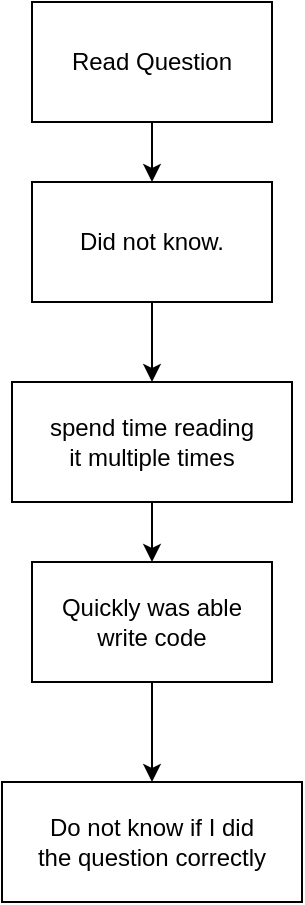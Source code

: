 <mxfile version="28.1.2">
  <diagram name="Page-1" id="EJUd-INsThSqOHwTjZL0">
    <mxGraphModel dx="1026" dy="786" grid="1" gridSize="10" guides="1" tooltips="1" connect="1" arrows="1" fold="1" page="1" pageScale="1" pageWidth="850" pageHeight="1100" math="0" shadow="0">
      <root>
        <mxCell id="0" />
        <mxCell id="1" parent="0" />
        <mxCell id="i2G94lSHwPyEugUYW2sP-5" style="edgeStyle=orthogonalEdgeStyle;rounded=0;orthogonalLoop=1;jettySize=auto;html=1;exitX=0.5;exitY=1;exitDx=0;exitDy=0;entryX=0.5;entryY=0;entryDx=0;entryDy=0;" edge="1" parent="1" source="i2G94lSHwPyEugUYW2sP-1" target="i2G94lSHwPyEugUYW2sP-2">
          <mxGeometry relative="1" as="geometry" />
        </mxCell>
        <mxCell id="i2G94lSHwPyEugUYW2sP-1" value="Read Question" style="rounded=0;whiteSpace=wrap;html=1;" vertex="1" parent="1">
          <mxGeometry x="365" y="50" width="120" height="60" as="geometry" />
        </mxCell>
        <mxCell id="i2G94lSHwPyEugUYW2sP-6" style="edgeStyle=orthogonalEdgeStyle;rounded=0;orthogonalLoop=1;jettySize=auto;html=1;exitX=0.5;exitY=1;exitDx=0;exitDy=0;entryX=0.5;entryY=0;entryDx=0;entryDy=0;" edge="1" parent="1" source="i2G94lSHwPyEugUYW2sP-2" target="i2G94lSHwPyEugUYW2sP-3">
          <mxGeometry relative="1" as="geometry" />
        </mxCell>
        <mxCell id="i2G94lSHwPyEugUYW2sP-2" value="Did not know." style="rounded=0;whiteSpace=wrap;html=1;" vertex="1" parent="1">
          <mxGeometry x="365" y="140" width="120" height="60" as="geometry" />
        </mxCell>
        <mxCell id="i2G94lSHwPyEugUYW2sP-8" style="edgeStyle=orthogonalEdgeStyle;rounded=0;orthogonalLoop=1;jettySize=auto;html=1;exitX=0.5;exitY=1;exitDx=0;exitDy=0;entryX=0.5;entryY=0;entryDx=0;entryDy=0;" edge="1" parent="1" source="i2G94lSHwPyEugUYW2sP-3" target="i2G94lSHwPyEugUYW2sP-7">
          <mxGeometry relative="1" as="geometry" />
        </mxCell>
        <mxCell id="i2G94lSHwPyEugUYW2sP-3" value="spend time reading&lt;div&gt;it multiple times&lt;/div&gt;" style="rounded=0;whiteSpace=wrap;html=1;" vertex="1" parent="1">
          <mxGeometry x="355" y="240" width="140" height="60" as="geometry" />
        </mxCell>
        <mxCell id="i2G94lSHwPyEugUYW2sP-10" style="edgeStyle=orthogonalEdgeStyle;rounded=0;orthogonalLoop=1;jettySize=auto;html=1;exitX=0.5;exitY=1;exitDx=0;exitDy=0;entryX=0.5;entryY=0;entryDx=0;entryDy=0;" edge="1" parent="1" source="i2G94lSHwPyEugUYW2sP-7" target="i2G94lSHwPyEugUYW2sP-9">
          <mxGeometry relative="1" as="geometry" />
        </mxCell>
        <mxCell id="i2G94lSHwPyEugUYW2sP-7" value="Quickly was able&lt;div&gt;write code&lt;/div&gt;" style="rounded=0;whiteSpace=wrap;html=1;" vertex="1" parent="1">
          <mxGeometry x="365" y="330" width="120" height="60" as="geometry" />
        </mxCell>
        <mxCell id="i2G94lSHwPyEugUYW2sP-9" value="Do not know if I did&lt;div&gt;the question correctly&lt;/div&gt;" style="rounded=0;whiteSpace=wrap;html=1;" vertex="1" parent="1">
          <mxGeometry x="350" y="440" width="150" height="60" as="geometry" />
        </mxCell>
      </root>
    </mxGraphModel>
  </diagram>
</mxfile>
